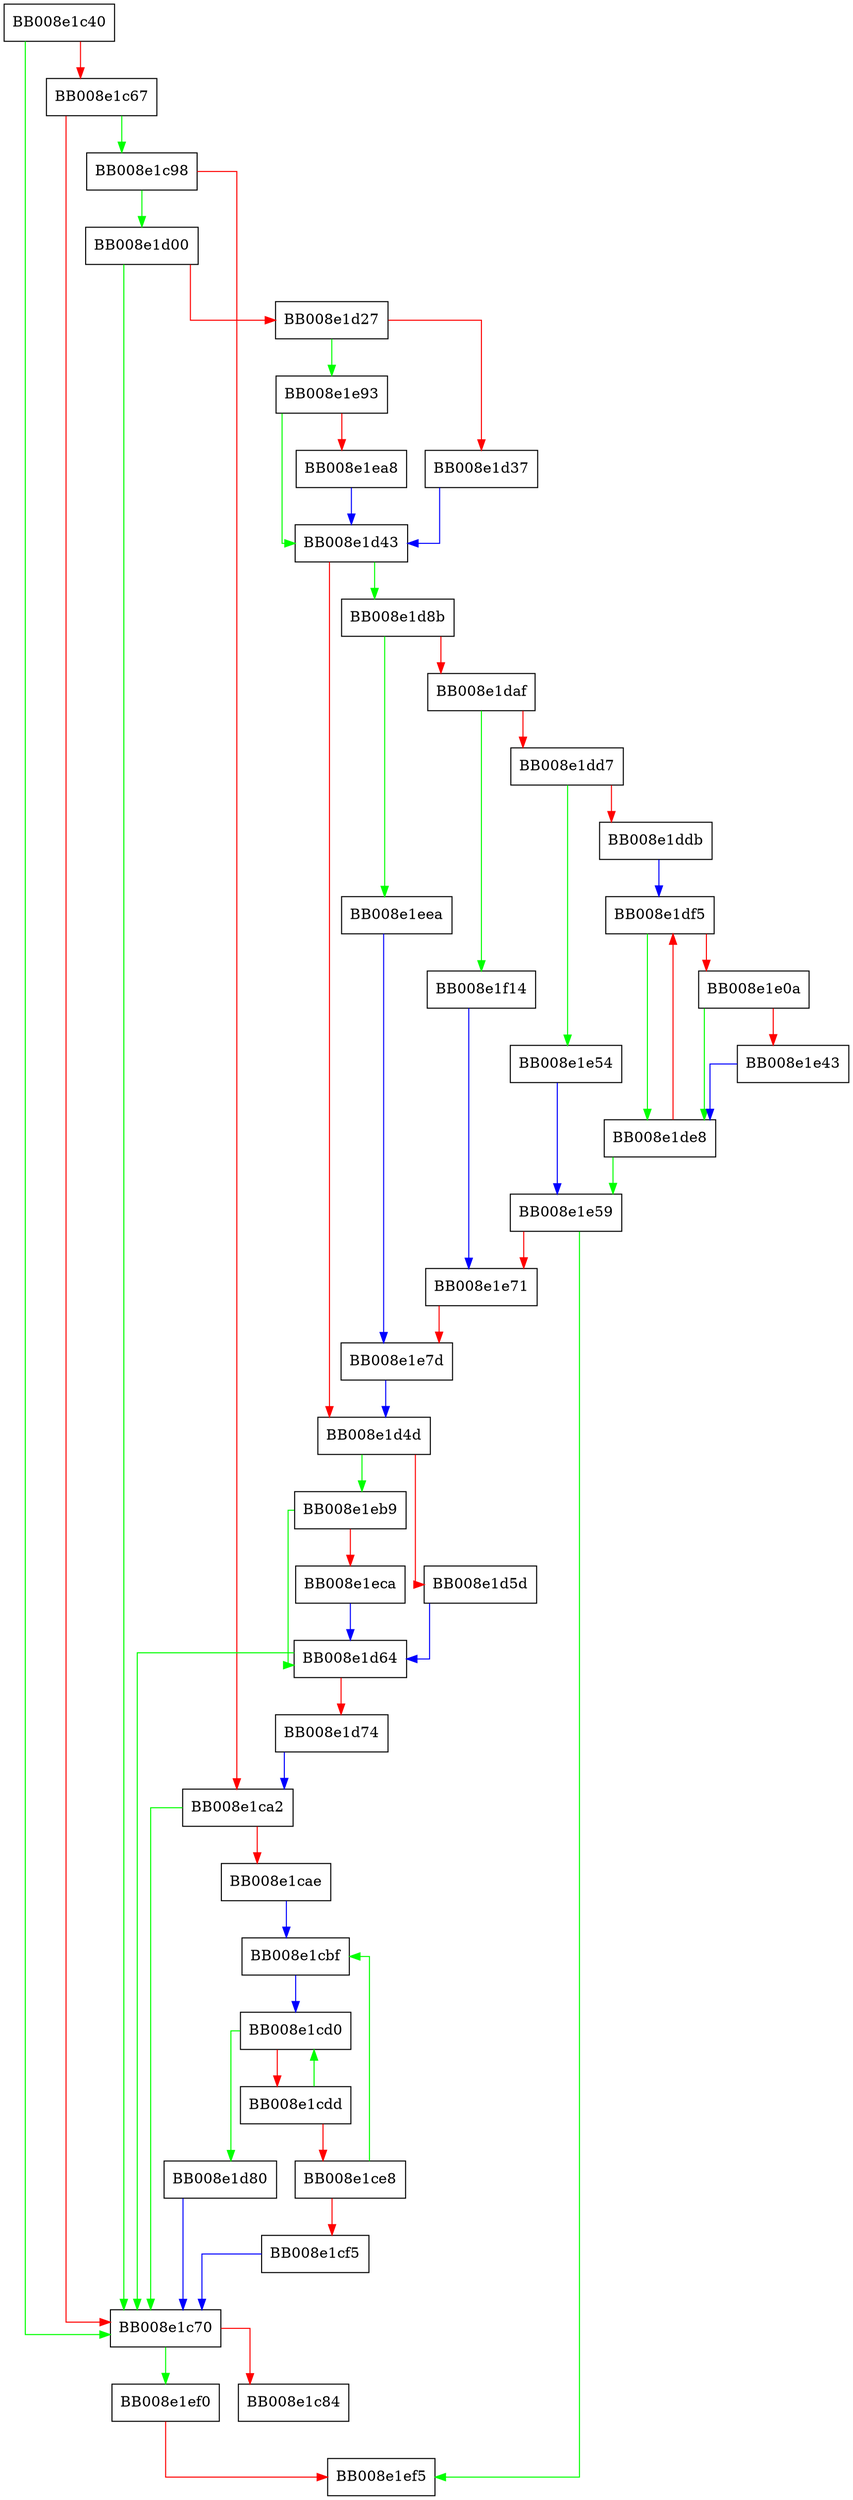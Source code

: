 digraph _res_hconf_reorder_addrs {
  node [shape="box"];
  graph [splines=ortho];
  BB008e1c40 -> BB008e1c70 [color="green"];
  BB008e1c40 -> BB008e1c67 [color="red"];
  BB008e1c67 -> BB008e1c98 [color="green"];
  BB008e1c67 -> BB008e1c70 [color="red"];
  BB008e1c70 -> BB008e1ef0 [color="green"];
  BB008e1c70 -> BB008e1c84 [color="red"];
  BB008e1c98 -> BB008e1d00 [color="green"];
  BB008e1c98 -> BB008e1ca2 [color="red"];
  BB008e1ca2 -> BB008e1c70 [color="green"];
  BB008e1ca2 -> BB008e1cae [color="red"];
  BB008e1cae -> BB008e1cbf [color="blue"];
  BB008e1cbf -> BB008e1cd0 [color="blue"];
  BB008e1cd0 -> BB008e1d80 [color="green"];
  BB008e1cd0 -> BB008e1cdd [color="red"];
  BB008e1cdd -> BB008e1cd0 [color="green"];
  BB008e1cdd -> BB008e1ce8 [color="red"];
  BB008e1ce8 -> BB008e1cbf [color="green"];
  BB008e1ce8 -> BB008e1cf5 [color="red"];
  BB008e1cf5 -> BB008e1c70 [color="blue"];
  BB008e1d00 -> BB008e1c70 [color="green"];
  BB008e1d00 -> BB008e1d27 [color="red"];
  BB008e1d27 -> BB008e1e93 [color="green"];
  BB008e1d27 -> BB008e1d37 [color="red"];
  BB008e1d37 -> BB008e1d43 [color="blue"];
  BB008e1d43 -> BB008e1d8b [color="green"];
  BB008e1d43 -> BB008e1d4d [color="red"];
  BB008e1d4d -> BB008e1eb9 [color="green"];
  BB008e1d4d -> BB008e1d5d [color="red"];
  BB008e1d5d -> BB008e1d64 [color="blue"];
  BB008e1d64 -> BB008e1c70 [color="green"];
  BB008e1d64 -> BB008e1d74 [color="red"];
  BB008e1d74 -> BB008e1ca2 [color="blue"];
  BB008e1d80 -> BB008e1c70 [color="blue"];
  BB008e1d8b -> BB008e1eea [color="green"];
  BB008e1d8b -> BB008e1daf [color="red"];
  BB008e1daf -> BB008e1f14 [color="green"];
  BB008e1daf -> BB008e1dd7 [color="red"];
  BB008e1dd7 -> BB008e1e54 [color="green"];
  BB008e1dd7 -> BB008e1ddb [color="red"];
  BB008e1ddb -> BB008e1df5 [color="blue"];
  BB008e1de8 -> BB008e1e59 [color="green"];
  BB008e1de8 -> BB008e1df5 [color="red"];
  BB008e1df5 -> BB008e1de8 [color="green"];
  BB008e1df5 -> BB008e1e0a [color="red"];
  BB008e1e0a -> BB008e1de8 [color="green"];
  BB008e1e0a -> BB008e1e43 [color="red"];
  BB008e1e43 -> BB008e1de8 [color="blue"];
  BB008e1e54 -> BB008e1e59 [color="blue"];
  BB008e1e59 -> BB008e1ef5 [color="green"];
  BB008e1e59 -> BB008e1e71 [color="red"];
  BB008e1e71 -> BB008e1e7d [color="red"];
  BB008e1e7d -> BB008e1d4d [color="blue"];
  BB008e1e93 -> BB008e1d43 [color="green"];
  BB008e1e93 -> BB008e1ea8 [color="red"];
  BB008e1ea8 -> BB008e1d43 [color="blue"];
  BB008e1eb9 -> BB008e1d64 [color="green"];
  BB008e1eb9 -> BB008e1eca [color="red"];
  BB008e1eca -> BB008e1d64 [color="blue"];
  BB008e1eea -> BB008e1e7d [color="blue"];
  BB008e1ef0 -> BB008e1ef5 [color="red"];
  BB008e1f14 -> BB008e1e71 [color="blue"];
}